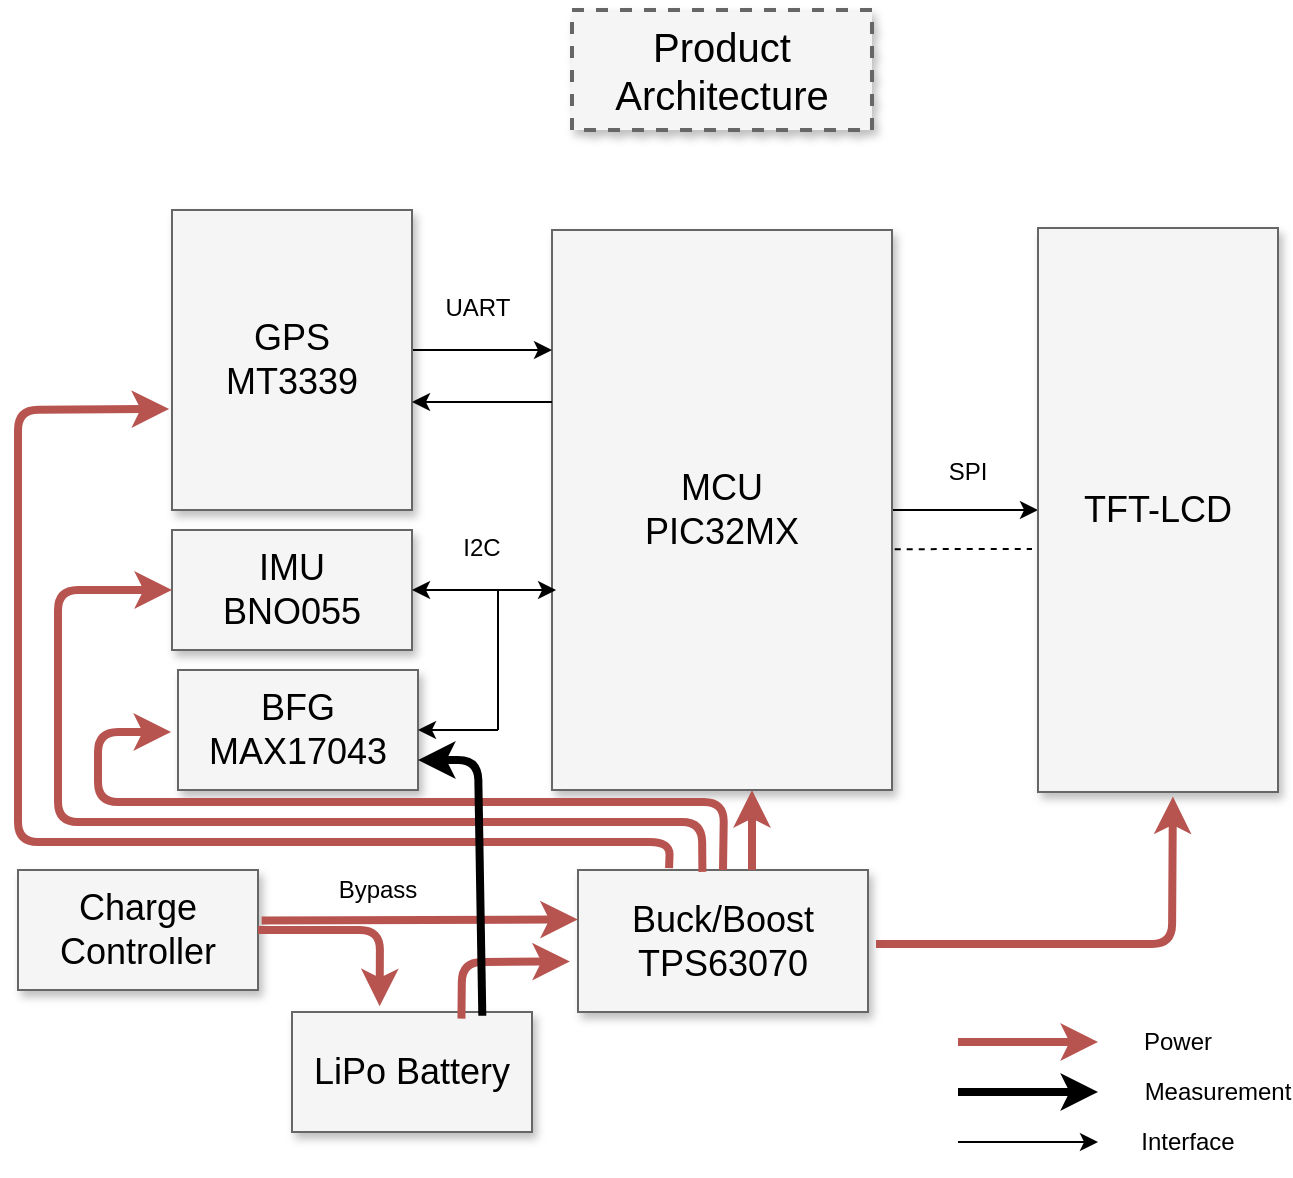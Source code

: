 <mxfile version="10.6.5" type="github"><diagram name="Page-1" id="90a13364-a465-7bf4-72fc-28e22215d7a0"><mxGraphModel dx="1162" dy="623" grid="1" gridSize="10" guides="1" tooltips="1" connect="1" arrows="1" fold="1" page="1" pageScale="1.5" pageWidth="1169" pageHeight="826" background="#ffffff" math="0" shadow="0"><root><mxCell id="0" style=";html=1;"/><mxCell id="1" style=";html=1;" parent="0"/><mxCell id="3a17f1ce550125da-1" value="Product&lt;br&gt;Architecture&lt;br&gt;" style="whiteSpace=wrap;html=1;shadow=1;fontSize=20;fillColor=#f5f5f5;strokeColor=#666666;strokeWidth=2;dashed=1;" parent="1" vertex="1"><mxGeometry x="797" y="344" width="150" height="60" as="geometry"/></mxCell><mxCell id="3a17f1ce550125da-13" style="edgeStyle=elbowEdgeStyle;rounded=0;html=1;startArrow=none;startFill=0;jettySize=auto;orthogonalLoop=1;fontSize=18;elbow=vertical;" parent="1" source="3a17f1ce550125da-2" target="3a17f1ce550125da-4" edge="1"><mxGeometry relative="1" as="geometry"/></mxCell><mxCell id="3a17f1ce550125da-2" value="MCU&lt;br&gt;PIC32MX&lt;br&gt;" style="whiteSpace=wrap;html=1;shadow=1;fontSize=18;fillColor=#f5f5f5;strokeColor=#666666;" parent="1" vertex="1"><mxGeometry x="787" y="454" width="170" height="280" as="geometry"/></mxCell><mxCell id="3a17f1ce550125da-4" value="TFT-LCD" style="whiteSpace=wrap;html=1;shadow=1;fontSize=18;fillColor=#f5f5f5;strokeColor=#666666;" parent="1" vertex="1"><mxGeometry x="1030" y="453" width="120" height="282" as="geometry"/></mxCell><mxCell id="3a17f1ce550125da-6" value="BFG&lt;br&gt;MAX17043&lt;br&gt;" style="whiteSpace=wrap;html=1;shadow=1;fontSize=18;fillColor=#f5f5f5;strokeColor=#666666;" parent="1" vertex="1"><mxGeometry x="600" y="674" width="120" height="60" as="geometry"/></mxCell><mxCell id="3a17f1ce550125da-20" style="edgeStyle=elbowEdgeStyle;rounded=0;html=1;startArrow=none;startFill=0;jettySize=auto;orthogonalLoop=1;fontSize=18;elbow=vertical;" parent="1" source="3a17f1ce550125da-8" target="3a17f1ce550125da-2" edge="1"><mxGeometry relative="1" as="geometry"><Array as="points"><mxPoint x="757" y="514"/></Array></mxGeometry></mxCell><mxCell id="3a17f1ce550125da-8" value="GPS&lt;br&gt;MT3339&lt;br&gt;" style="whiteSpace=wrap;html=1;shadow=1;fontSize=18;fillColor=#f5f5f5;strokeColor=#666666;" parent="1" vertex="1"><mxGeometry x="597" y="444" width="120" height="150" as="geometry"/></mxCell><mxCell id="3a17f1ce550125da-9" value="IMU&lt;br&gt;BNO055&lt;br&gt;" style="whiteSpace=wrap;html=1;shadow=1;fontSize=18;fillColor=#f5f5f5;strokeColor=#666666;" parent="1" vertex="1"><mxGeometry x="597" y="604" width="120" height="60" as="geometry"/></mxCell><mxCell id="3a17f1ce550125da-10" value="Buck/Boost&lt;br&gt;TPS63070&lt;br&gt;" style="whiteSpace=wrap;html=1;shadow=1;fontSize=18;fillColor=#f5f5f5;strokeColor=#666666;" parent="1" vertex="1"><mxGeometry x="800" y="774" width="145" height="71" as="geometry"/></mxCell><mxCell id="3a17f1ce550125da-11" value="Charge Controller" style="whiteSpace=wrap;html=1;shadow=1;fontSize=18;fillColor=#f5f5f5;strokeColor=#666666;" parent="1" vertex="1"><mxGeometry x="520" y="774" width="120" height="60" as="geometry"/></mxCell><mxCell id="3a17f1ce550125da-23" style="edgeStyle=elbowEdgeStyle;rounded=0;html=1;startArrow=none;startFill=0;jettySize=auto;orthogonalLoop=1;fontSize=18;strokeWidth=4;fillColor=#f8cecc;strokeColor=#b85450;" parent="1" edge="1"><mxGeometry relative="1" as="geometry"><mxPoint x="887" y="774" as="sourcePoint"/><mxPoint x="887" y="734" as="targetPoint"/><Array as="points"><mxPoint x="887" y="754"/><mxPoint x="887" y="754"/></Array></mxGeometry></mxCell><mxCell id="o2z_gQ37HtB1UKyHs5Oa-1" value="" style="endArrow=classic;html=1;" edge="1" parent="1"><mxGeometry width="50" height="50" relative="1" as="geometry"><mxPoint x="787" y="540" as="sourcePoint"/><mxPoint x="717" y="540" as="targetPoint"/></mxGeometry></mxCell><mxCell id="o2z_gQ37HtB1UKyHs5Oa-2" value="" style="endArrow=classic;startArrow=classic;html=1;exitX=1;exitY=0.5;exitDx=0;exitDy=0;entryX=0.012;entryY=0.643;entryDx=0;entryDy=0;entryPerimeter=0;" edge="1" parent="1" source="3a17f1ce550125da-9" target="3a17f1ce550125da-2"><mxGeometry width="50" height="50" relative="1" as="geometry"><mxPoint x="730" y="690" as="sourcePoint"/><mxPoint x="780" y="640" as="targetPoint"/></mxGeometry></mxCell><mxCell id="o2z_gQ37HtB1UKyHs5Oa-4" value="" style="endArrow=classic;html=1;entryX=1;entryY=0.5;entryDx=0;entryDy=0;" edge="1" parent="1" target="3a17f1ce550125da-6"><mxGeometry width="50" height="50" relative="1" as="geometry"><mxPoint x="760" y="704" as="sourcePoint"/><mxPoint x="760" y="700" as="targetPoint"/></mxGeometry></mxCell><mxCell id="o2z_gQ37HtB1UKyHs5Oa-5" value="" style="endArrow=none;html=1;" edge="1" parent="1"><mxGeometry width="50" height="50" relative="1" as="geometry"><mxPoint x="760" y="704" as="sourcePoint"/><mxPoint x="760" y="634" as="targetPoint"/></mxGeometry></mxCell><mxCell id="o2z_gQ37HtB1UKyHs5Oa-7" value="UART" style="text;html=1;strokeColor=none;fillColor=none;align=center;verticalAlign=middle;whiteSpace=wrap;rounded=0;" vertex="1" parent="1"><mxGeometry x="730" y="483" width="40" height="20" as="geometry"/></mxCell><mxCell id="o2z_gQ37HtB1UKyHs5Oa-8" value="I2C" style="text;html=1;strokeColor=none;fillColor=none;align=center;verticalAlign=middle;whiteSpace=wrap;rounded=0;" vertex="1" parent="1"><mxGeometry x="732" y="603" width="40" height="20" as="geometry"/></mxCell><mxCell id="o2z_gQ37HtB1UKyHs5Oa-9" value="SPI" style="text;html=1;strokeColor=none;fillColor=none;align=center;verticalAlign=middle;whiteSpace=wrap;rounded=0;" vertex="1" parent="1"><mxGeometry x="975" y="565" width="40" height="20" as="geometry"/></mxCell><mxCell id="o2z_gQ37HtB1UKyHs5Oa-10" value="" style="endArrow=classic;html=1;entryX=0.562;entryY=1.008;entryDx=0;entryDy=0;entryPerimeter=0;strokeWidth=4;fillColor=#f8cecc;strokeColor=#b85450;" edge="1" parent="1" target="3a17f1ce550125da-4"><mxGeometry width="50" height="50" relative="1" as="geometry"><mxPoint x="949" y="811" as="sourcePoint"/><mxPoint x="1138" y="810" as="targetPoint"/><Array as="points"><mxPoint x="1097" y="811"/></Array></mxGeometry></mxCell><mxCell id="o2z_gQ37HtB1UKyHs5Oa-11" value="" style="endArrow=classic;html=1;strokeWidth=4;exitX=0.5;exitY=0;exitDx=0;exitDy=0;entryX=-0.029;entryY=0.516;entryDx=0;entryDy=0;entryPerimeter=0;fillColor=#f8cecc;strokeColor=#b85450;" edge="1" parent="1" source="3a17f1ce550125da-10" target="3a17f1ce550125da-6"><mxGeometry width="50" height="50" relative="1" as="geometry"><mxPoint x="830" y="760" as="sourcePoint"/><mxPoint x="530" y="750" as="targetPoint"/><Array as="points"><mxPoint x="873" y="740"/><mxPoint x="820" y="740"/><mxPoint x="560" y="740"/><mxPoint x="560" y="705"/></Array></mxGeometry></mxCell><mxCell id="o2z_gQ37HtB1UKyHs5Oa-12" value="" style="endArrow=classic;html=1;strokeWidth=4;exitX=0.429;exitY=0.013;exitDx=0;exitDy=0;exitPerimeter=0;entryX=0;entryY=0.5;entryDx=0;entryDy=0;fillColor=#f8cecc;strokeColor=#b85450;" edge="1" parent="1" source="3a17f1ce550125da-10" target="3a17f1ce550125da-9"><mxGeometry width="50" height="50" relative="1" as="geometry"><mxPoint x="730" y="800" as="sourcePoint"/><mxPoint x="780" y="750" as="targetPoint"/><Array as="points"><mxPoint x="862" y="750"/><mxPoint x="540" y="750"/><mxPoint x="540" y="634"/></Array></mxGeometry></mxCell><mxCell id="o2z_gQ37HtB1UKyHs5Oa-13" value="" style="endArrow=classic;html=1;strokeWidth=4;exitX=0.314;exitY=-0.013;exitDx=0;exitDy=0;exitPerimeter=0;entryX=-0.012;entryY=0.663;entryDx=0;entryDy=0;entryPerimeter=0;fillColor=#f8cecc;strokeColor=#b85450;" edge="1" parent="1" source="3a17f1ce550125da-10" target="3a17f1ce550125da-8"><mxGeometry width="50" height="50" relative="1" as="geometry"><mxPoint x="730" y="810" as="sourcePoint"/><mxPoint x="780" y="760" as="targetPoint"/><Array as="points"><mxPoint x="846" y="760"/><mxPoint x="520" y="760"/><mxPoint x="520" y="544"/></Array></mxGeometry></mxCell><mxCell id="o2z_gQ37HtB1UKyHs5Oa-14" value="&lt;font style=&quot;font-size: 18px&quot; color=&quot;#000000&quot;&gt;LiPo Battery&lt;/font&gt;" style="rounded=0;whiteSpace=wrap;html=1;fillColor=#f5f5f5;strokeColor=#666666;fontColor=#333333;gradientColor=none;shadow=1;" vertex="1" parent="1"><mxGeometry x="657" y="845" width="120" height="60" as="geometry"/></mxCell><mxCell id="o2z_gQ37HtB1UKyHs5Oa-17" value="" style="endArrow=classic;html=1;strokeWidth=4;exitX=1;exitY=0.5;exitDx=0;exitDy=0;entryX=0.365;entryY=-0.048;entryDx=0;entryDy=0;entryPerimeter=0;fillColor=#f8cecc;strokeColor=#b85450;" edge="1" parent="1" source="3a17f1ce550125da-11" target="o2z_gQ37HtB1UKyHs5Oa-14"><mxGeometry width="50" height="50" relative="1" as="geometry"><mxPoint x="657" y="829" as="sourcePoint"/><mxPoint x="707" y="804" as="targetPoint"/><Array as="points"><mxPoint x="701" y="804"/></Array></mxGeometry></mxCell><mxCell id="o2z_gQ37HtB1UKyHs5Oa-18" value="" style="endArrow=classic;html=1;strokeWidth=4;exitX=0.706;exitY=0.055;exitDx=0;exitDy=0;exitPerimeter=0;entryX=-0.028;entryY=0.644;entryDx=0;entryDy=0;entryPerimeter=0;fillColor=#f8cecc;strokeColor=#b85450;" edge="1" parent="1" source="o2z_gQ37HtB1UKyHs5Oa-14" target="3a17f1ce550125da-10"><mxGeometry width="50" height="50" relative="1" as="geometry"><mxPoint x="720" y="840" as="sourcePoint"/><mxPoint x="770" y="790" as="targetPoint"/><Array as="points"><mxPoint x="742" y="820"/></Array></mxGeometry></mxCell><mxCell id="o2z_gQ37HtB1UKyHs5Oa-19" value="" style="endArrow=classic;html=1;strokeWidth=4;exitX=1;exitY=0.25;exitDx=0;exitDy=0;entryX=-0.014;entryY=0.208;entryDx=0;entryDy=0;entryPerimeter=0;fillColor=#f8cecc;strokeColor=#b85450;" edge="1" parent="1"><mxGeometry width="50" height="50" relative="1" as="geometry"><mxPoint x="641.81" y="799.238" as="sourcePoint"/><mxPoint x="799.905" y="798.762" as="targetPoint"/></mxGeometry></mxCell><mxCell id="o2z_gQ37HtB1UKyHs5Oa-21" value="" style="endArrow=classic;html=1;strokeWidth=4;entryX=1;entryY=0.75;entryDx=0;entryDy=0;exitX=0.793;exitY=0.031;exitDx=0;exitDy=0;exitPerimeter=0;" edge="1" parent="1" source="o2z_gQ37HtB1UKyHs5Oa-14" target="3a17f1ce550125da-6"><mxGeometry width="50" height="50" relative="1" as="geometry"><mxPoint x="750" y="840" as="sourcePoint"/><mxPoint x="760" y="750" as="targetPoint"/><Array as="points"><mxPoint x="750" y="719"/><mxPoint x="730" y="719"/></Array></mxGeometry></mxCell><mxCell id="o2z_gQ37HtB1UKyHs5Oa-22" value="" style="endArrow=classic;html=1;strokeWidth=4;fillColor=#f8cecc;strokeColor=#b85450;" edge="1" parent="1"><mxGeometry width="50" height="50" relative="1" as="geometry"><mxPoint x="990" y="860" as="sourcePoint"/><mxPoint x="1060" y="860" as="targetPoint"/></mxGeometry></mxCell><mxCell id="o2z_gQ37HtB1UKyHs5Oa-23" value="" style="endArrow=classic;html=1;strokeWidth=4;" edge="1" parent="1"><mxGeometry width="50" height="50" relative="1" as="geometry"><mxPoint x="990" y="885" as="sourcePoint"/><mxPoint x="1060" y="885" as="targetPoint"/><Array as="points"><mxPoint x="1045" y="885"/></Array></mxGeometry></mxCell><mxCell id="o2z_gQ37HtB1UKyHs5Oa-24" value="" style="endArrow=classic;html=1;strokeWidth=1;" edge="1" parent="1"><mxGeometry width="50" height="50" relative="1" as="geometry"><mxPoint x="990" y="910" as="sourcePoint"/><mxPoint x="1060" y="910" as="targetPoint"/></mxGeometry></mxCell><mxCell id="o2z_gQ37HtB1UKyHs5Oa-25" value="Power" style="text;html=1;strokeColor=none;fillColor=none;align=center;verticalAlign=middle;whiteSpace=wrap;rounded=0;shadow=1;" vertex="1" parent="1"><mxGeometry x="1080" y="850" width="40" height="20" as="geometry"/></mxCell><mxCell id="o2z_gQ37HtB1UKyHs5Oa-26" value="Measurement" style="text;html=1;strokeColor=none;fillColor=none;align=center;verticalAlign=middle;whiteSpace=wrap;rounded=0;shadow=1;" vertex="1" parent="1"><mxGeometry x="1100" y="875" width="40" height="20" as="geometry"/></mxCell><mxCell id="o2z_gQ37HtB1UKyHs5Oa-27" value="Interface" style="text;html=1;strokeColor=none;fillColor=none;align=center;verticalAlign=middle;whiteSpace=wrap;rounded=0;shadow=1;" vertex="1" parent="1"><mxGeometry x="1080" y="900" width="50" height="20" as="geometry"/></mxCell><mxCell id="o2z_gQ37HtB1UKyHs5Oa-28" value="Bypass&lt;br&gt;" style="text;html=1;strokeColor=none;fillColor=none;align=center;verticalAlign=middle;whiteSpace=wrap;rounded=0;shadow=1;" vertex="1" parent="1"><mxGeometry x="680" y="774" width="40" height="20" as="geometry"/></mxCell><mxCell id="o2z_gQ37HtB1UKyHs5Oa-30" value="" style="endArrow=none;dashed=1;html=1;strokeWidth=1;exitX=1.008;exitY=0.57;exitDx=0;exitDy=0;exitPerimeter=0;entryX=-0.025;entryY=0.569;entryDx=0;entryDy=0;entryPerimeter=0;" edge="1" parent="1" source="3a17f1ce550125da-2" target="3a17f1ce550125da-4"><mxGeometry width="50" height="50" relative="1" as="geometry"><mxPoint x="970" y="650" as="sourcePoint"/><mxPoint x="1020" y="600" as="targetPoint"/></mxGeometry></mxCell></root></mxGraphModel></diagram></mxfile>